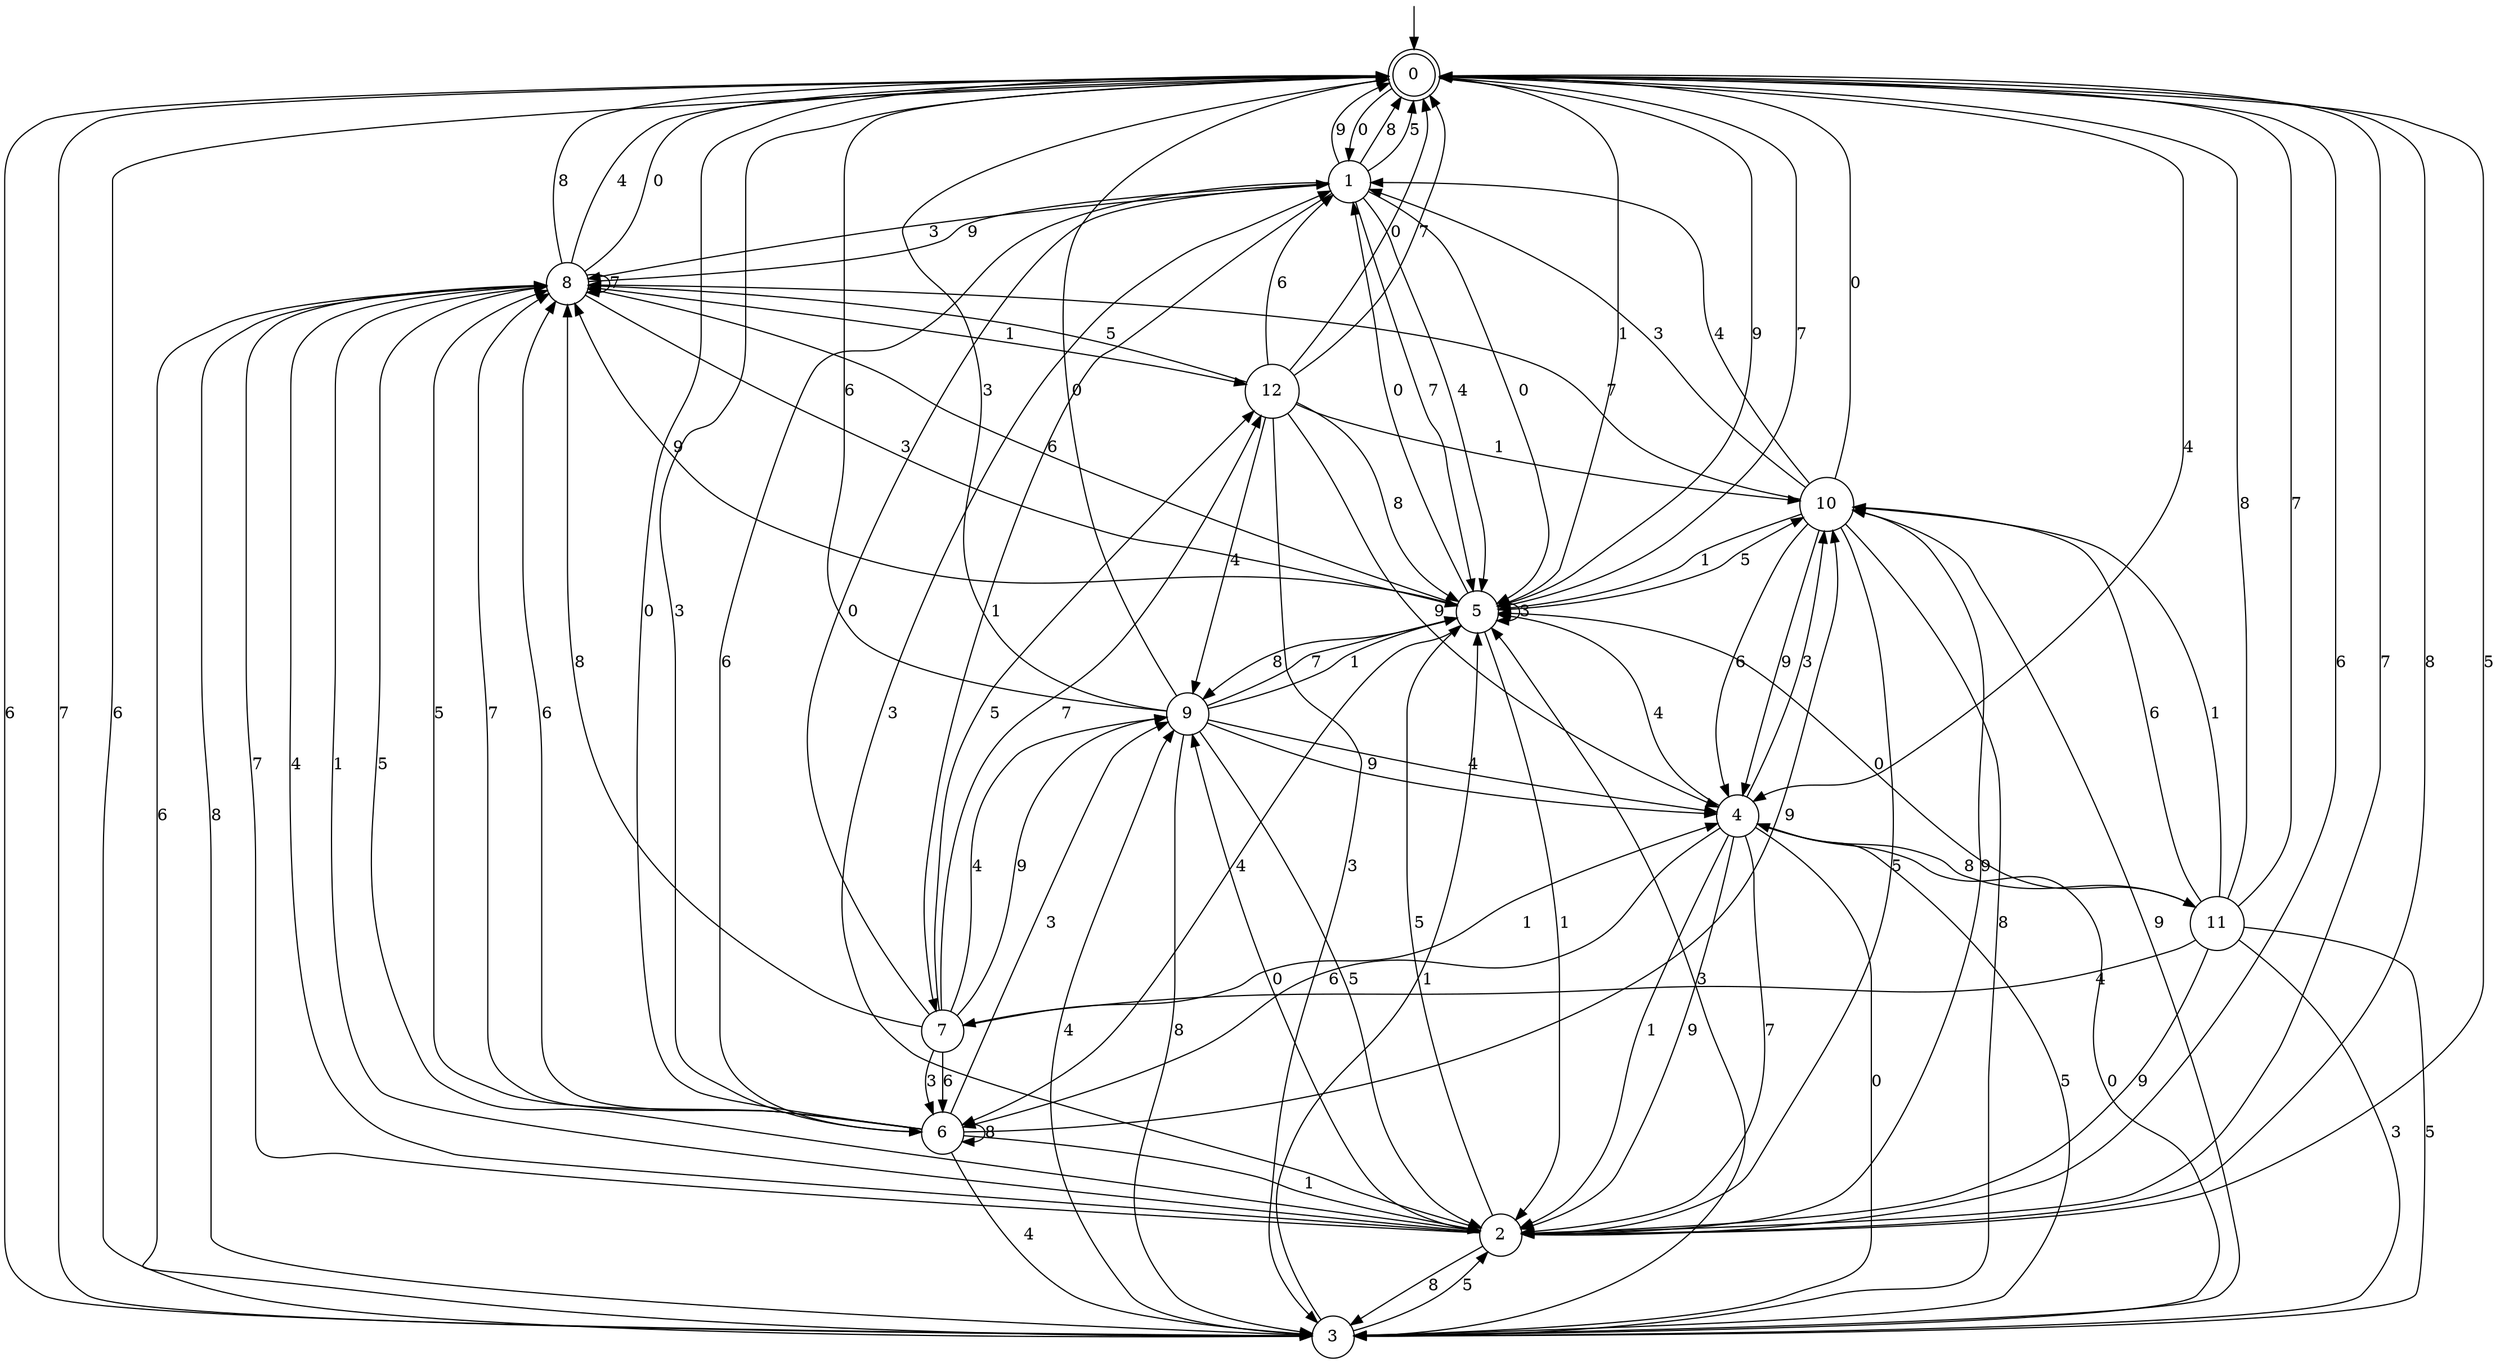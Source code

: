 digraph g {

	s0 [shape="doublecircle" label="0"];
	s1 [shape="circle" label="1"];
	s2 [shape="circle" label="2"];
	s3 [shape="circle" label="3"];
	s4 [shape="circle" label="4"];
	s5 [shape="circle" label="5"];
	s6 [shape="circle" label="6"];
	s7 [shape="circle" label="7"];
	s8 [shape="circle" label="8"];
	s9 [shape="circle" label="9"];
	s10 [shape="circle" label="10"];
	s11 [shape="circle" label="11"];
	s12 [shape="circle" label="12"];
	s0 -> s1 [label="0"];
	s0 -> s2 [label="7"];
	s0 -> s2 [label="8"];
	s0 -> s3 [label="6"];
	s0 -> s4 [label="4"];
	s0 -> s2 [label="5"];
	s0 -> s5 [label="1"];
	s0 -> s6 [label="3"];
	s0 -> s5 [label="9"];
	s1 -> s5 [label="0"];
	s1 -> s5 [label="7"];
	s1 -> s0 [label="8"];
	s1 -> s6 [label="6"];
	s1 -> s5 [label="4"];
	s1 -> s0 [label="5"];
	s1 -> s7 [label="1"];
	s1 -> s8 [label="3"];
	s1 -> s0 [label="9"];
	s2 -> s9 [label="0"];
	s2 -> s8 [label="7"];
	s2 -> s3 [label="8"];
	s2 -> s0 [label="6"];
	s2 -> s8 [label="4"];
	s2 -> s5 [label="5"];
	s2 -> s8 [label="1"];
	s2 -> s1 [label="3"];
	s2 -> s10 [label="9"];
	s3 -> s4 [label="0"];
	s3 -> s0 [label="7"];
	s3 -> s8 [label="8"];
	s3 -> s0 [label="6"];
	s3 -> s9 [label="4"];
	s3 -> s2 [label="5"];
	s3 -> s5 [label="1"];
	s3 -> s5 [label="3"];
	s3 -> s10 [label="9"];
	s4 -> s3 [label="0"];
	s4 -> s2 [label="7"];
	s4 -> s11 [label="8"];
	s4 -> s6 [label="6"];
	s4 -> s5 [label="4"];
	s4 -> s3 [label="5"];
	s4 -> s2 [label="1"];
	s4 -> s10 [label="3"];
	s4 -> s2 [label="9"];
	s5 -> s1 [label="0"];
	s5 -> s0 [label="7"];
	s5 -> s9 [label="8"];
	s5 -> s8 [label="6"];
	s5 -> s6 [label="4"];
	s5 -> s10 [label="5"];
	s5 -> s2 [label="1"];
	s5 -> s5 [label="3"];
	s5 -> s8 [label="9"];
	s6 -> s0 [label="0"];
	s6 -> s8 [label="7"];
	s6 -> s6 [label="8"];
	s6 -> s8 [label="6"];
	s6 -> s3 [label="4"];
	s6 -> s8 [label="5"];
	s6 -> s2 [label="1"];
	s6 -> s9 [label="3"];
	s6 -> s10 [label="9"];
	s7 -> s1 [label="0"];
	s7 -> s12 [label="7"];
	s7 -> s8 [label="8"];
	s7 -> s6 [label="6"];
	s7 -> s9 [label="4"];
	s7 -> s12 [label="5"];
	s7 -> s4 [label="1"];
	s7 -> s6 [label="3"];
	s7 -> s9 [label="9"];
	s8 -> s0 [label="0"];
	s8 -> s8 [label="7"];
	s8 -> s0 [label="8"];
	s8 -> s3 [label="6"];
	s8 -> s0 [label="4"];
	s8 -> s2 [label="5"];
	s8 -> s12 [label="1"];
	s8 -> s5 [label="3"];
	s8 -> s1 [label="9"];
	s9 -> s0 [label="0"];
	s9 -> s5 [label="7"];
	s9 -> s3 [label="8"];
	s9 -> s0 [label="6"];
	s9 -> s4 [label="4"];
	s9 -> s2 [label="5"];
	s9 -> s5 [label="1"];
	s9 -> s0 [label="3"];
	s9 -> s4 [label="9"];
	s10 -> s0 [label="0"];
	s10 -> s8 [label="7"];
	s10 -> s3 [label="8"];
	s10 -> s4 [label="6"];
	s10 -> s1 [label="4"];
	s10 -> s2 [label="5"];
	s10 -> s5 [label="1"];
	s10 -> s1 [label="3"];
	s10 -> s4 [label="9"];
	s11 -> s5 [label="0"];
	s11 -> s0 [label="7"];
	s11 -> s0 [label="8"];
	s11 -> s10 [label="6"];
	s11 -> s7 [label="4"];
	s11 -> s3 [label="5"];
	s11 -> s10 [label="1"];
	s11 -> s3 [label="3"];
	s11 -> s2 [label="9"];
	s12 -> s0 [label="0"];
	s12 -> s0 [label="7"];
	s12 -> s5 [label="8"];
	s12 -> s1 [label="6"];
	s12 -> s9 [label="4"];
	s12 -> s8 [label="5"];
	s12 -> s10 [label="1"];
	s12 -> s3 [label="3"];
	s12 -> s4 [label="9"];

__start0 [label="" shape="none" width="0" height="0"];
__start0 -> s0;

}
